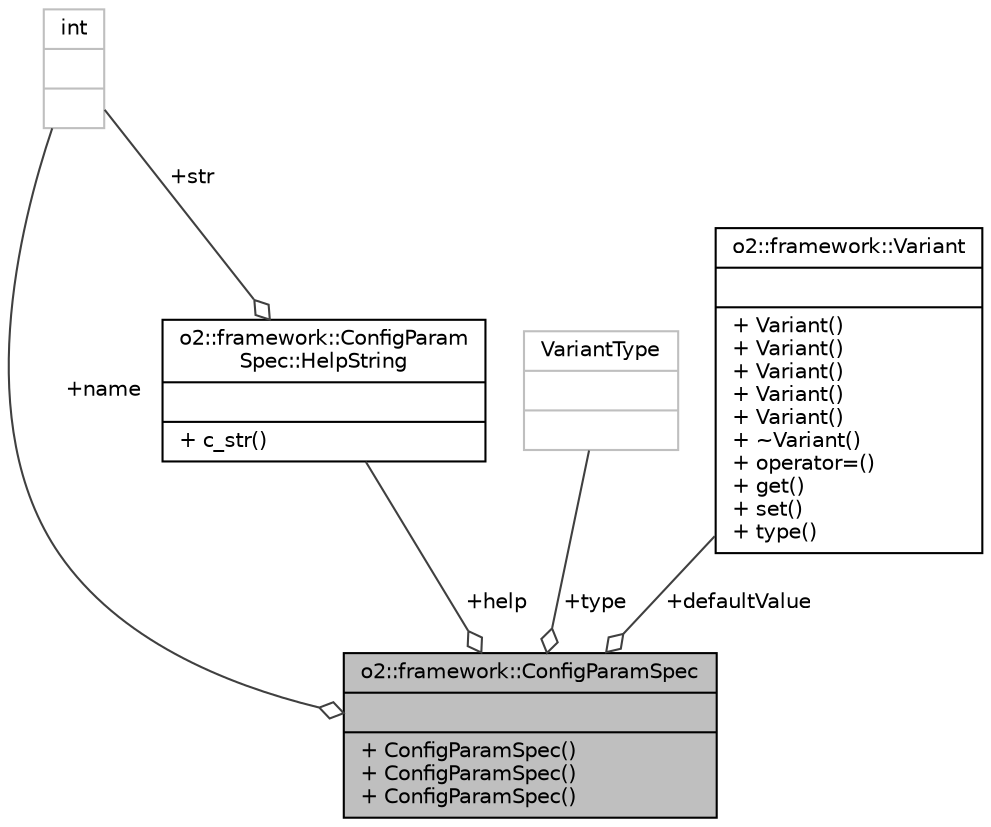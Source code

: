 digraph "o2::framework::ConfigParamSpec"
{
 // INTERACTIVE_SVG=YES
  bgcolor="transparent";
  edge [fontname="Helvetica",fontsize="10",labelfontname="Helvetica",labelfontsize="10"];
  node [fontname="Helvetica",fontsize="10",shape=record];
  Node1 [label="{o2::framework::ConfigParamSpec\n||+ ConfigParamSpec()\l+ ConfigParamSpec()\l+ ConfigParamSpec()\l}",height=0.2,width=0.4,color="black", fillcolor="grey75", style="filled" fontcolor="black"];
  Node2 -> Node1 [color="grey25",fontsize="10",style="solid",label=" +help" ,arrowhead="odiamond",fontname="Helvetica"];
  Node2 [label="{o2::framework::ConfigParam\lSpec::HelpString\n||+ c_str()\l}",height=0.2,width=0.4,color="black",URL="$d9/df7/structo2_1_1framework_1_1ConfigParamSpec_1_1HelpString.html"];
  Node3 -> Node2 [color="grey25",fontsize="10",style="solid",label=" +str" ,arrowhead="odiamond",fontname="Helvetica"];
  Node3 [label="{int\n||}",height=0.2,width=0.4,color="grey75"];
  Node3 -> Node1 [color="grey25",fontsize="10",style="solid",label=" +name" ,arrowhead="odiamond",fontname="Helvetica"];
  Node4 -> Node1 [color="grey25",fontsize="10",style="solid",label=" +type" ,arrowhead="odiamond",fontname="Helvetica"];
  Node4 [label="{VariantType\n||}",height=0.2,width=0.4,color="grey75"];
  Node5 -> Node1 [color="grey25",fontsize="10",style="solid",label=" +defaultValue" ,arrowhead="odiamond",fontname="Helvetica"];
  Node5 [label="{o2::framework::Variant\n||+ Variant()\l+ Variant()\l+ Variant()\l+ Variant()\l+ Variant()\l+ ~Variant()\l+ operator=()\l+ get()\l+ set()\l+ type()\l}",height=0.2,width=0.4,color="black",URL="$d8/dff/classo2_1_1framework_1_1Variant.html"];
}

